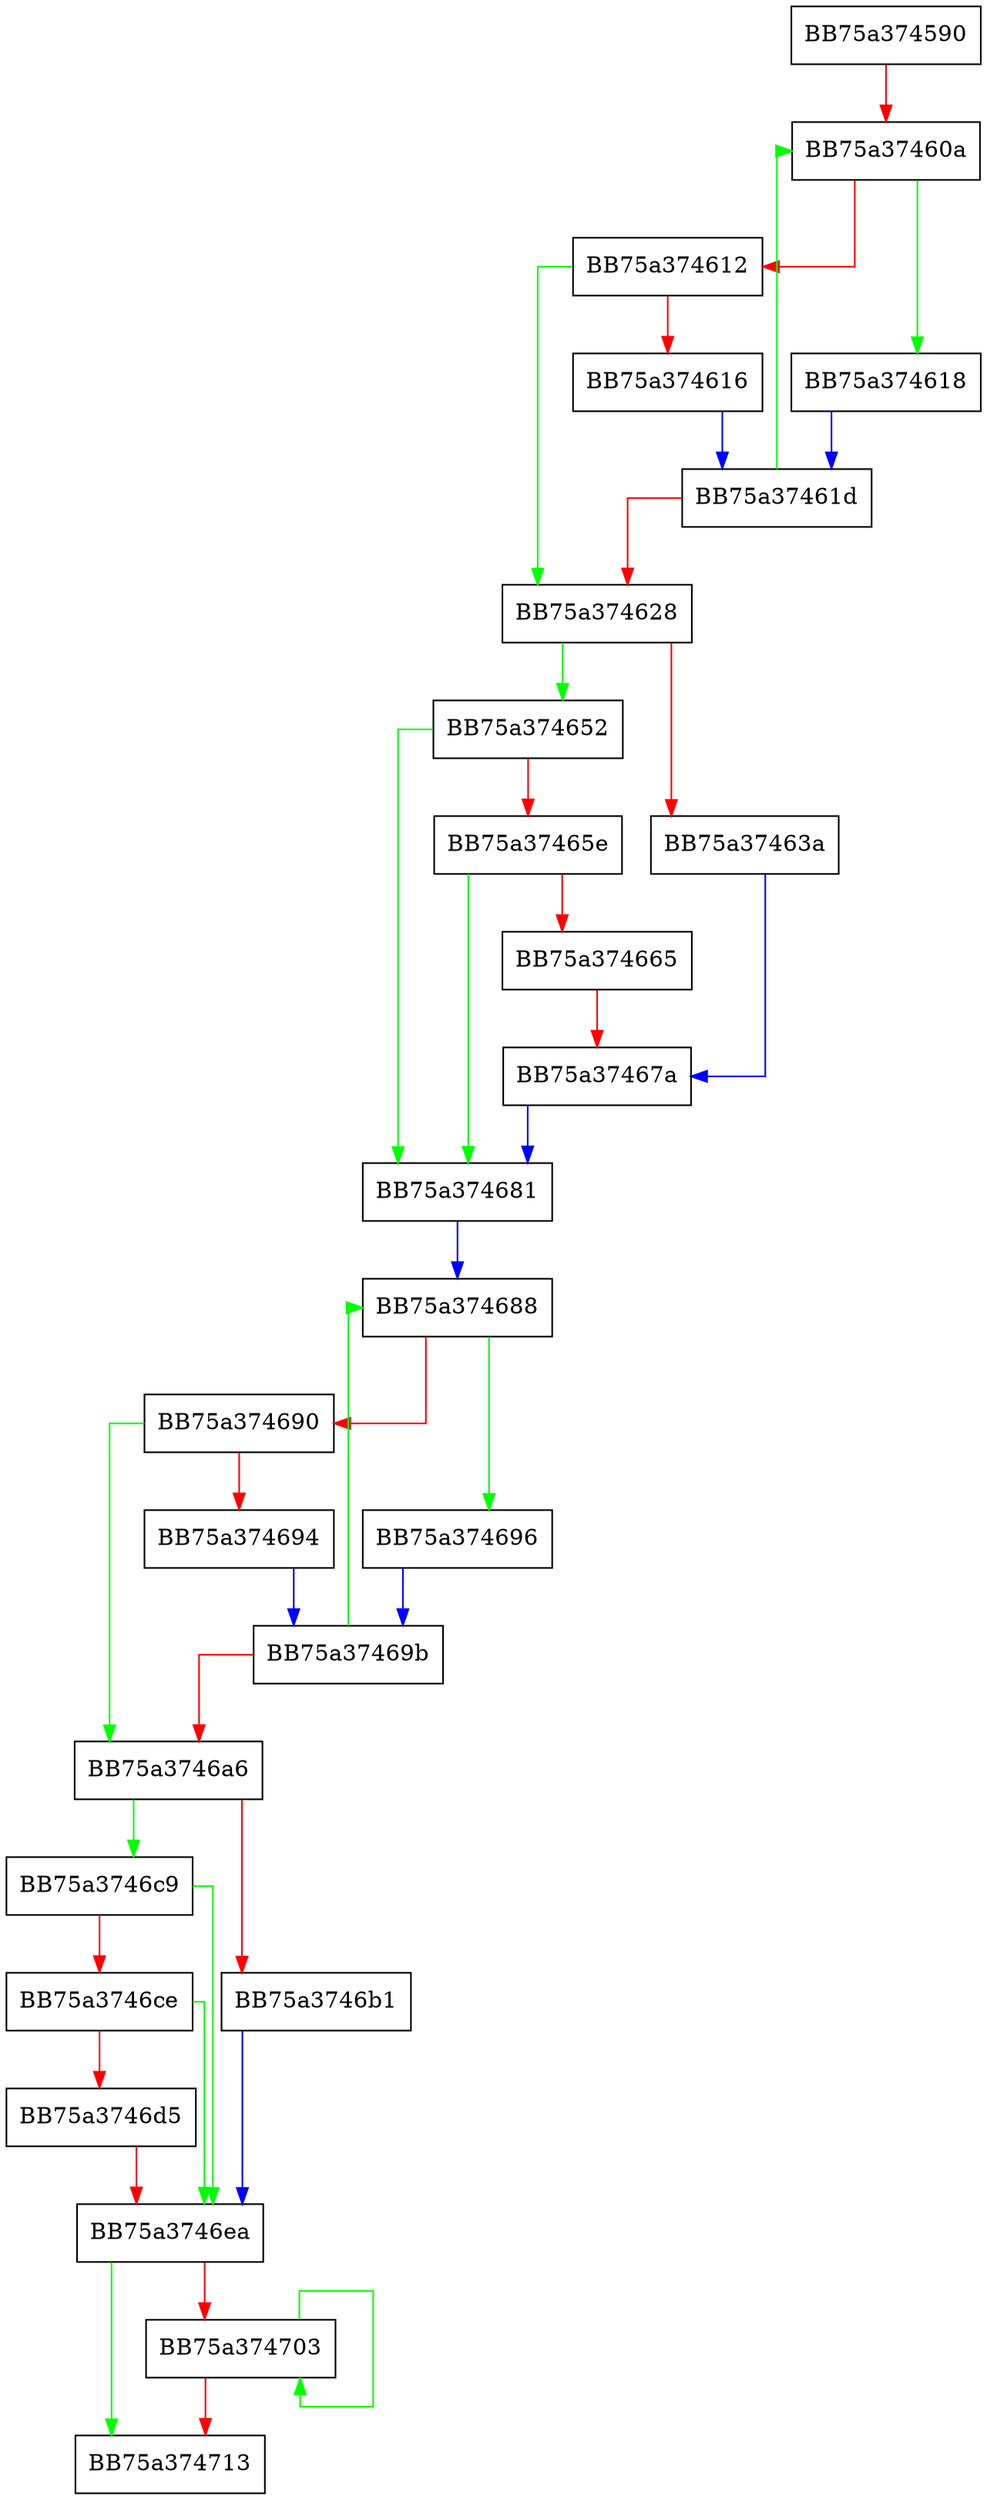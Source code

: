 digraph expk_init_module {
  node [shape="box"];
  graph [splines=ortho];
  BB75a374590 -> BB75a37460a [color="red"];
  BB75a37460a -> BB75a374618 [color="green"];
  BB75a37460a -> BB75a374612 [color="red"];
  BB75a374612 -> BB75a374628 [color="green"];
  BB75a374612 -> BB75a374616 [color="red"];
  BB75a374616 -> BB75a37461d [color="blue"];
  BB75a374618 -> BB75a37461d [color="blue"];
  BB75a37461d -> BB75a37460a [color="green"];
  BB75a37461d -> BB75a374628 [color="red"];
  BB75a374628 -> BB75a374652 [color="green"];
  BB75a374628 -> BB75a37463a [color="red"];
  BB75a37463a -> BB75a37467a [color="blue"];
  BB75a374652 -> BB75a374681 [color="green"];
  BB75a374652 -> BB75a37465e [color="red"];
  BB75a37465e -> BB75a374681 [color="green"];
  BB75a37465e -> BB75a374665 [color="red"];
  BB75a374665 -> BB75a37467a [color="red"];
  BB75a37467a -> BB75a374681 [color="blue"];
  BB75a374681 -> BB75a374688 [color="blue"];
  BB75a374688 -> BB75a374696 [color="green"];
  BB75a374688 -> BB75a374690 [color="red"];
  BB75a374690 -> BB75a3746a6 [color="green"];
  BB75a374690 -> BB75a374694 [color="red"];
  BB75a374694 -> BB75a37469b [color="blue"];
  BB75a374696 -> BB75a37469b [color="blue"];
  BB75a37469b -> BB75a374688 [color="green"];
  BB75a37469b -> BB75a3746a6 [color="red"];
  BB75a3746a6 -> BB75a3746c9 [color="green"];
  BB75a3746a6 -> BB75a3746b1 [color="red"];
  BB75a3746b1 -> BB75a3746ea [color="blue"];
  BB75a3746c9 -> BB75a3746ea [color="green"];
  BB75a3746c9 -> BB75a3746ce [color="red"];
  BB75a3746ce -> BB75a3746ea [color="green"];
  BB75a3746ce -> BB75a3746d5 [color="red"];
  BB75a3746d5 -> BB75a3746ea [color="red"];
  BB75a3746ea -> BB75a374713 [color="green"];
  BB75a3746ea -> BB75a374703 [color="red"];
  BB75a374703 -> BB75a374703 [color="green"];
  BB75a374703 -> BB75a374713 [color="red"];
}